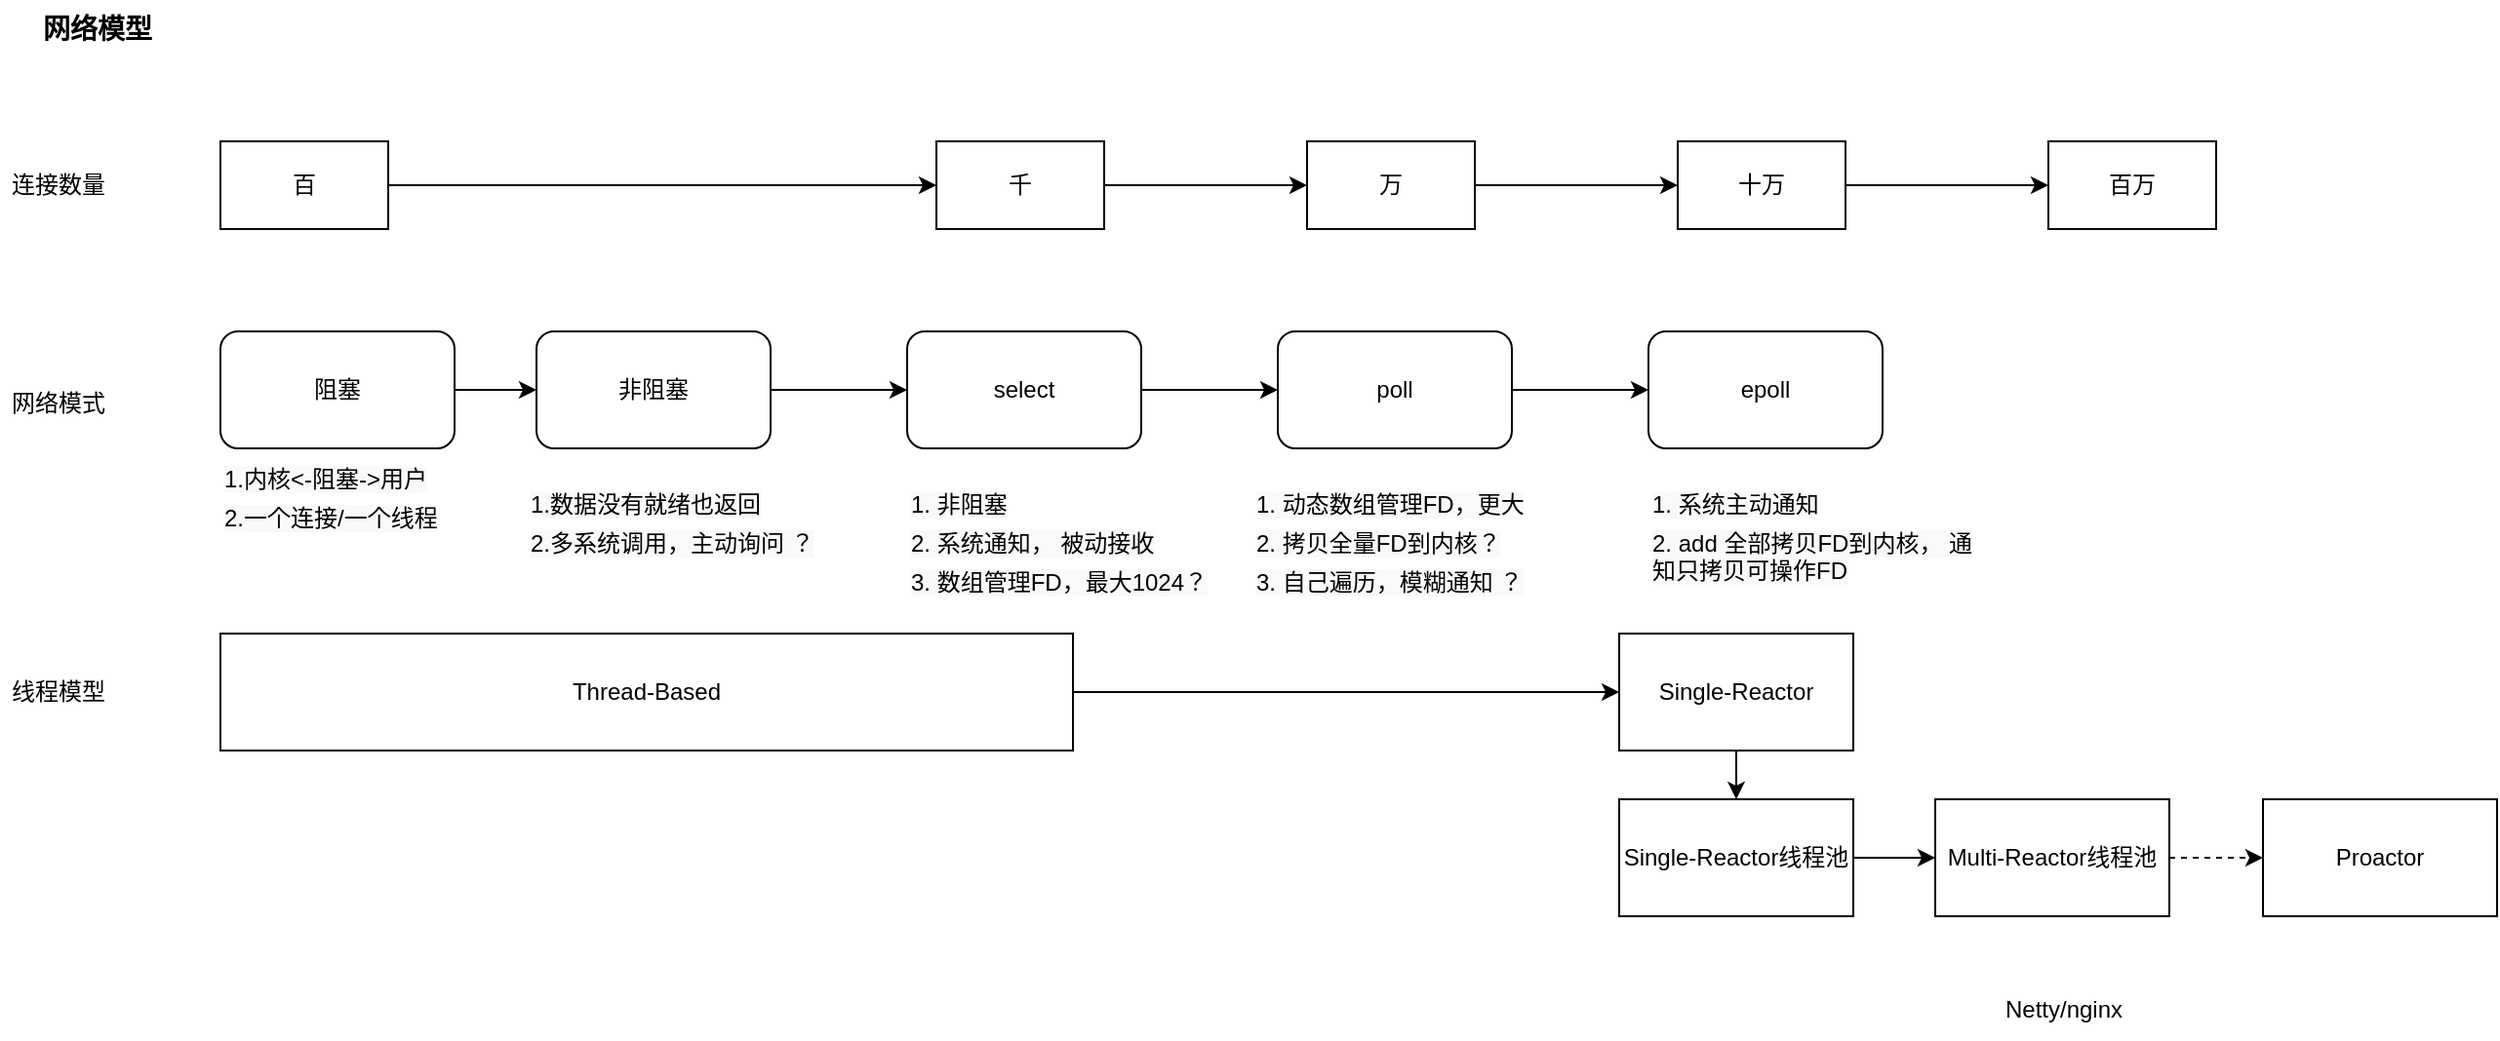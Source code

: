 <mxfile version="16.1.4" type="github">
  <diagram id="zkHH4lNyJOunWJnXihKx" name="Page-1">
    <mxGraphModel dx="1773" dy="2308" grid="1" gridSize="10" guides="1" tooltips="1" connect="1" arrows="1" fold="1" page="1" pageScale="1" pageWidth="827" pageHeight="1169" math="0" shadow="0">
      <root>
        <mxCell id="0" />
        <mxCell id="1" parent="0" />
        <mxCell id="2FW1nSV9Auo8muswOH_S-40" value="redis 4.0" style="text;html=1;strokeColor=none;fillColor=none;align=center;verticalAlign=middle;whiteSpace=wrap;rounded=0;" vertex="1" parent="1">
          <mxGeometry x="872" y="515" width="60" height="30" as="geometry" />
        </mxCell>
        <mxCell id="2FW1nSV9Auo8muswOH_S-11" value="&lt;span style=&quot;color: rgb(0, 0, 0); font-family: helvetica; font-size: 12px; font-style: normal; font-weight: normal; letter-spacing: normal; text-align: center; text-indent: 0px; text-transform: none; word-spacing: 0px; background-color: rgb(248, 249, 250); text-decoration: none; display: inline; float: none;&quot;&gt;1.内核&amp;lt;-阻塞-&amp;gt;用户&lt;/span&gt;" style="text;whiteSpace=wrap;html=1;" vertex="1" parent="1">
          <mxGeometry x="93" y="392" width="130" height="30" as="geometry" />
        </mxCell>
        <mxCell id="2FW1nSV9Auo8muswOH_S-12" value="&lt;span style=&quot;color: rgb(0 , 0 , 0) ; font-family: &amp;#34;helvetica&amp;#34; ; font-size: 12px ; font-style: normal ; font-weight: normal ; letter-spacing: normal ; text-align: center ; text-indent: 0px ; text-transform: none ; word-spacing: 0px ; background-color: rgb(248 , 249 , 250) ; text-decoration: none ; display: inline ; float: none&quot;&gt;2.一个连接/一个线程&lt;/span&gt;" style="text;whiteSpace=wrap;html=1;" vertex="1" parent="1">
          <mxGeometry x="93" y="412" width="130" height="30" as="geometry" />
        </mxCell>
        <mxCell id="2FW1nSV9Auo8muswOH_S-1" value="连接数量" style="text;html=1;strokeColor=none;fillColor=none;align=center;verticalAlign=middle;whiteSpace=wrap;rounded=0;" vertex="1" parent="1">
          <mxGeometry x="-20" y="240" width="60" height="30" as="geometry" />
        </mxCell>
        <mxCell id="2FW1nSV9Auo8muswOH_S-33" style="edgeStyle=orthogonalEdgeStyle;rounded=0;orthogonalLoop=1;jettySize=auto;html=1;exitX=1;exitY=0.5;exitDx=0;exitDy=0;" edge="1" parent="1" source="2FW1nSV9Auo8muswOH_S-3" target="2FW1nSV9Auo8muswOH_S-4">
          <mxGeometry relative="1" as="geometry" />
        </mxCell>
        <mxCell id="2FW1nSV9Auo8muswOH_S-3" value="百" style="rounded=0;whiteSpace=wrap;html=1;" vertex="1" parent="1">
          <mxGeometry x="93" y="232.5" width="86" height="45" as="geometry" />
        </mxCell>
        <mxCell id="2FW1nSV9Auo8muswOH_S-34" style="edgeStyle=orthogonalEdgeStyle;rounded=0;orthogonalLoop=1;jettySize=auto;html=1;exitX=1;exitY=0.5;exitDx=0;exitDy=0;" edge="1" parent="1" source="2FW1nSV9Auo8muswOH_S-4" target="2FW1nSV9Auo8muswOH_S-5">
          <mxGeometry relative="1" as="geometry" />
        </mxCell>
        <mxCell id="2FW1nSV9Auo8muswOH_S-4" value="千" style="rounded=0;whiteSpace=wrap;html=1;" vertex="1" parent="1">
          <mxGeometry x="460" y="232.5" width="86" height="45" as="geometry" />
        </mxCell>
        <mxCell id="2FW1nSV9Auo8muswOH_S-35" style="edgeStyle=orthogonalEdgeStyle;rounded=0;orthogonalLoop=1;jettySize=auto;html=1;exitX=1;exitY=0.5;exitDx=0;exitDy=0;" edge="1" parent="1" source="2FW1nSV9Auo8muswOH_S-5" target="2FW1nSV9Auo8muswOH_S-6">
          <mxGeometry relative="1" as="geometry" />
        </mxCell>
        <mxCell id="2FW1nSV9Auo8muswOH_S-5" value="万" style="rounded=0;whiteSpace=wrap;html=1;" vertex="1" parent="1">
          <mxGeometry x="650" y="232.5" width="86" height="45" as="geometry" />
        </mxCell>
        <mxCell id="2FW1nSV9Auo8muswOH_S-36" style="edgeStyle=orthogonalEdgeStyle;rounded=0;orthogonalLoop=1;jettySize=auto;html=1;exitX=1;exitY=0.5;exitDx=0;exitDy=0;" edge="1" parent="1" source="2FW1nSV9Auo8muswOH_S-6" target="2FW1nSV9Auo8muswOH_S-7">
          <mxGeometry relative="1" as="geometry" />
        </mxCell>
        <mxCell id="2FW1nSV9Auo8muswOH_S-6" value="十万" style="rounded=0;whiteSpace=wrap;html=1;" vertex="1" parent="1">
          <mxGeometry x="840" y="232.5" width="86" height="45" as="geometry" />
        </mxCell>
        <mxCell id="2FW1nSV9Auo8muswOH_S-7" value="百万" style="rounded=0;whiteSpace=wrap;html=1;" vertex="1" parent="1">
          <mxGeometry x="1030" y="232.5" width="86" height="45" as="geometry" />
        </mxCell>
        <mxCell id="2FW1nSV9Auo8muswOH_S-31" style="edgeStyle=orthogonalEdgeStyle;rounded=0;orthogonalLoop=1;jettySize=auto;html=1;exitX=1;exitY=0.5;exitDx=0;exitDy=0;" edge="1" parent="1" source="2FW1nSV9Auo8muswOH_S-8" target="2FW1nSV9Auo8muswOH_S-10">
          <mxGeometry relative="1" as="geometry" />
        </mxCell>
        <mxCell id="2FW1nSV9Auo8muswOH_S-8" value="阻塞&lt;br&gt;" style="rounded=1;whiteSpace=wrap;html=1;" vertex="1" parent="1">
          <mxGeometry x="93" y="330" width="120" height="60" as="geometry" />
        </mxCell>
        <mxCell id="2FW1nSV9Auo8muswOH_S-9" value="网络模式" style="text;html=1;strokeColor=none;fillColor=none;align=center;verticalAlign=middle;whiteSpace=wrap;rounded=0;" vertex="1" parent="1">
          <mxGeometry x="-20" y="352" width="60" height="30" as="geometry" />
        </mxCell>
        <mxCell id="2FW1nSV9Auo8muswOH_S-19" style="edgeStyle=orthogonalEdgeStyle;rounded=0;orthogonalLoop=1;jettySize=auto;html=1;exitX=1;exitY=0.5;exitDx=0;exitDy=0;" edge="1" parent="1" source="2FW1nSV9Auo8muswOH_S-10" target="2FW1nSV9Auo8muswOH_S-18">
          <mxGeometry relative="1" as="geometry" />
        </mxCell>
        <mxCell id="2FW1nSV9Auo8muswOH_S-10" value="非阻塞" style="rounded=1;whiteSpace=wrap;html=1;" vertex="1" parent="1">
          <mxGeometry x="255" y="330" width="120" height="60" as="geometry" />
        </mxCell>
        <mxCell id="2FW1nSV9Auo8muswOH_S-16" value="&lt;span style=&quot;color: rgb(0 , 0 , 0) ; font-family: &amp;#34;helvetica&amp;#34; ; font-size: 12px ; font-style: normal ; font-weight: normal ; letter-spacing: normal ; text-align: center ; text-indent: 0px ; text-transform: none ; word-spacing: 0px ; background-color: rgb(248 , 249 , 250) ; text-decoration: none ; display: inline ; float: none&quot;&gt;1.数据没有就绪也返回&lt;/span&gt;" style="text;whiteSpace=wrap;html=1;" vertex="1" parent="1">
          <mxGeometry x="250" y="405" width="130" height="30" as="geometry" />
        </mxCell>
        <mxCell id="2FW1nSV9Auo8muswOH_S-17" value="&lt;span style=&quot;color: rgb(0 , 0 , 0) ; font-family: &amp;#34;helvetica&amp;#34; ; font-size: 12px ; font-style: normal ; font-weight: normal ; letter-spacing: normal ; text-align: center ; text-indent: 0px ; text-transform: none ; word-spacing: 0px ; background-color: rgb(248 , 249 , 250) ; text-decoration: none ; display: inline ; float: none&quot;&gt;2.多系统调用，主动询问 ？&lt;/span&gt;" style="text;whiteSpace=wrap;html=1;" vertex="1" parent="1">
          <mxGeometry x="250" y="425" width="152" height="30" as="geometry" />
        </mxCell>
        <mxCell id="2FW1nSV9Auo8muswOH_S-23" style="edgeStyle=orthogonalEdgeStyle;rounded=0;orthogonalLoop=1;jettySize=auto;html=1;exitX=1;exitY=0.5;exitDx=0;exitDy=0;" edge="1" parent="1" source="2FW1nSV9Auo8muswOH_S-18" target="2FW1nSV9Auo8muswOH_S-22">
          <mxGeometry relative="1" as="geometry" />
        </mxCell>
        <mxCell id="2FW1nSV9Auo8muswOH_S-18" value="select" style="rounded=1;whiteSpace=wrap;html=1;" vertex="1" parent="1">
          <mxGeometry x="445" y="330" width="120" height="60" as="geometry" />
        </mxCell>
        <mxCell id="2FW1nSV9Auo8muswOH_S-20" value="&lt;span style=&quot;color: rgb(0 , 0 , 0) ; font-family: &amp;#34;helvetica&amp;#34; ; font-size: 12px ; font-style: normal ; font-weight: normal ; letter-spacing: normal ; text-align: center ; text-indent: 0px ; text-transform: none ; word-spacing: 0px ; background-color: rgb(248 , 249 , 250) ; text-decoration: none ; display: inline ; float: none&quot;&gt;1. 非阻塞&lt;br&gt;&lt;br&gt;&lt;/span&gt;" style="text;whiteSpace=wrap;html=1;" vertex="1" parent="1">
          <mxGeometry x="445" y="405" width="130" height="30" as="geometry" />
        </mxCell>
        <mxCell id="2FW1nSV9Auo8muswOH_S-21" value="&lt;span style=&quot;color: rgb(0 , 0 , 0) ; font-family: &amp;#34;helvetica&amp;#34; ; font-size: 12px ; font-style: normal ; font-weight: normal ; letter-spacing: normal ; text-align: center ; text-indent: 0px ; text-transform: none ; word-spacing: 0px ; background-color: rgb(248 , 249 , 250) ; text-decoration: none ; display: inline ; float: none&quot;&gt;2. 系统通知， 被动接收&lt;br&gt;&lt;/span&gt;" style="text;whiteSpace=wrap;html=1;" vertex="1" parent="1">
          <mxGeometry x="445" y="425" width="130" height="30" as="geometry" />
        </mxCell>
        <mxCell id="2FW1nSV9Auo8muswOH_S-29" style="edgeStyle=orthogonalEdgeStyle;rounded=0;orthogonalLoop=1;jettySize=auto;html=1;exitX=1;exitY=0.5;exitDx=0;exitDy=0;" edge="1" parent="1" source="2FW1nSV9Auo8muswOH_S-22" target="2FW1nSV9Auo8muswOH_S-28">
          <mxGeometry relative="1" as="geometry" />
        </mxCell>
        <mxCell id="2FW1nSV9Auo8muswOH_S-22" value="poll" style="rounded=1;whiteSpace=wrap;html=1;" vertex="1" parent="1">
          <mxGeometry x="635" y="330" width="120" height="60" as="geometry" />
        </mxCell>
        <mxCell id="2FW1nSV9Auo8muswOH_S-24" value="&lt;span style=&quot;color: rgb(0 , 0 , 0) ; font-family: &amp;#34;helvetica&amp;#34; ; font-size: 12px ; font-style: normal ; font-weight: normal ; letter-spacing: normal ; text-align: center ; text-indent: 0px ; text-transform: none ; word-spacing: 0px ; background-color: rgb(248 , 249 , 250) ; text-decoration: none ; display: inline ; float: none&quot;&gt;3. 数组管理FD，最大1024？&lt;br&gt;&lt;/span&gt;" style="text;whiteSpace=wrap;html=1;" vertex="1" parent="1">
          <mxGeometry x="445" y="445" width="157" height="30" as="geometry" />
        </mxCell>
        <mxCell id="2FW1nSV9Auo8muswOH_S-25" value="&lt;span style=&quot;color: rgb(0 , 0 , 0) ; font-family: &amp;#34;helvetica&amp;#34; ; font-size: 12px ; font-style: normal ; font-weight: normal ; letter-spacing: normal ; text-align: center ; text-indent: 0px ; text-transform: none ; word-spacing: 0px ; background-color: rgb(248 , 249 , 250) ; text-decoration: none ; display: inline ; float: none&quot;&gt;1. 动态数组管理FD，更大&lt;br&gt;&lt;/span&gt;" style="text;whiteSpace=wrap;html=1;" vertex="1" parent="1">
          <mxGeometry x="621.5" y="405" width="147" height="30" as="geometry" />
        </mxCell>
        <mxCell id="2FW1nSV9Auo8muswOH_S-26" value="&lt;span style=&quot;color: rgb(0 , 0 , 0) ; font-family: &amp;#34;helvetica&amp;#34; ; font-size: 12px ; font-style: normal ; font-weight: normal ; letter-spacing: normal ; text-align: center ; text-indent: 0px ; text-transform: none ; word-spacing: 0px ; background-color: rgb(248 , 249 , 250) ; text-decoration: none ; display: inline ; float: none&quot;&gt;2. 拷贝全量FD到内核？&lt;br&gt;&lt;/span&gt;" style="text;whiteSpace=wrap;html=1;" vertex="1" parent="1">
          <mxGeometry x="621.5" y="425" width="147" height="30" as="geometry" />
        </mxCell>
        <mxCell id="2FW1nSV9Auo8muswOH_S-27" value="&lt;span style=&quot;color: rgb(0 , 0 , 0) ; font-family: &amp;#34;helvetica&amp;#34; ; font-size: 12px ; font-style: normal ; font-weight: normal ; letter-spacing: normal ; text-align: center ; text-indent: 0px ; text-transform: none ; word-spacing: 0px ; background-color: rgb(248 , 249 , 250) ; text-decoration: none ; display: inline ; float: none&quot;&gt;3. 自己遍历，模糊通知 ？&lt;br&gt;&lt;/span&gt;" style="text;whiteSpace=wrap;html=1;" vertex="1" parent="1">
          <mxGeometry x="621.5" y="445" width="147" height="30" as="geometry" />
        </mxCell>
        <mxCell id="2FW1nSV9Auo8muswOH_S-28" value="epoll" style="rounded=1;whiteSpace=wrap;html=1;" vertex="1" parent="1">
          <mxGeometry x="825" y="330" width="120" height="60" as="geometry" />
        </mxCell>
        <mxCell id="2FW1nSV9Auo8muswOH_S-30" value="&lt;span style=&quot;color: rgb(0 , 0 , 0) ; font-family: &amp;#34;helvetica&amp;#34; ; font-size: 12px ; font-style: normal ; font-weight: normal ; letter-spacing: normal ; text-align: center ; text-indent: 0px ; text-transform: none ; word-spacing: 0px ; background-color: rgb(248 , 249 , 250) ; text-decoration: none ; display: inline ; float: none&quot;&gt;1. 系统主动通知&lt;br&gt;&lt;/span&gt;" style="text;whiteSpace=wrap;html=1;" vertex="1" parent="1">
          <mxGeometry x="825" y="405" width="147" height="30" as="geometry" />
        </mxCell>
        <mxCell id="2FW1nSV9Auo8muswOH_S-32" value="线程模型" style="text;html=1;strokeColor=none;fillColor=none;align=center;verticalAlign=middle;whiteSpace=wrap;rounded=0;" vertex="1" parent="1">
          <mxGeometry x="-20" y="500" width="60" height="30" as="geometry" />
        </mxCell>
        <mxCell id="2FW1nSV9Auo8muswOH_S-37" value="&lt;span style=&quot;color: rgb(0 , 0 , 0) ; font-family: &amp;#34;helvetica&amp;#34; ; font-size: 12px ; font-style: normal ; font-weight: normal ; letter-spacing: normal ; text-align: center ; text-indent: 0px ; text-transform: none ; word-spacing: 0px ; background-color: rgb(248 , 249 , 250) ; text-decoration: none ; display: inline ; float: none&quot;&gt;2. add 全部拷贝FD到内核， 通知只拷贝可操作FD&lt;br&gt;&lt;/span&gt;" style="text;whiteSpace=wrap;html=1;" vertex="1" parent="1">
          <mxGeometry x="825" y="425" width="175" height="30" as="geometry" />
        </mxCell>
        <mxCell id="2FW1nSV9Auo8muswOH_S-47" style="edgeStyle=orthogonalEdgeStyle;rounded=0;orthogonalLoop=1;jettySize=auto;html=1;exitX=1;exitY=0.5;exitDx=0;exitDy=0;" edge="1" parent="1" source="2FW1nSV9Auo8muswOH_S-38" target="2FW1nSV9Auo8muswOH_S-39">
          <mxGeometry relative="1" as="geometry" />
        </mxCell>
        <mxCell id="2FW1nSV9Auo8muswOH_S-38" value="Thread-Based" style="rounded=0;whiteSpace=wrap;html=1;" vertex="1" parent="1">
          <mxGeometry x="93" y="485" width="437" height="60" as="geometry" />
        </mxCell>
        <mxCell id="2FW1nSV9Auo8muswOH_S-43" style="edgeStyle=orthogonalEdgeStyle;rounded=0;orthogonalLoop=1;jettySize=auto;html=1;exitX=0.5;exitY=1;exitDx=0;exitDy=0;" edge="1" parent="1" source="2FW1nSV9Auo8muswOH_S-39" target="2FW1nSV9Auo8muswOH_S-41">
          <mxGeometry relative="1" as="geometry" />
        </mxCell>
        <mxCell id="2FW1nSV9Auo8muswOH_S-39" value="Single-Reactor" style="rounded=0;whiteSpace=wrap;html=1;" vertex="1" parent="1">
          <mxGeometry x="810" y="485" width="120" height="60" as="geometry" />
        </mxCell>
        <mxCell id="2FW1nSV9Auo8muswOH_S-46" style="edgeStyle=orthogonalEdgeStyle;rounded=0;orthogonalLoop=1;jettySize=auto;html=1;exitX=1;exitY=0.5;exitDx=0;exitDy=0;" edge="1" parent="1" source="2FW1nSV9Auo8muswOH_S-41" target="2FW1nSV9Auo8muswOH_S-44">
          <mxGeometry relative="1" as="geometry" />
        </mxCell>
        <mxCell id="2FW1nSV9Auo8muswOH_S-41" value="Single-Reactor线程池" style="rounded=0;whiteSpace=wrap;html=1;" vertex="1" parent="1">
          <mxGeometry x="810" y="570" width="120" height="60" as="geometry" />
        </mxCell>
        <mxCell id="2FW1nSV9Auo8muswOH_S-49" style="edgeStyle=orthogonalEdgeStyle;rounded=0;orthogonalLoop=1;jettySize=auto;html=1;exitX=1;exitY=0.5;exitDx=0;exitDy=0;dashed=1;" edge="1" parent="1" source="2FW1nSV9Auo8muswOH_S-44" target="2FW1nSV9Auo8muswOH_S-48">
          <mxGeometry relative="1" as="geometry" />
        </mxCell>
        <mxCell id="2FW1nSV9Auo8muswOH_S-44" value="Multi-Reactor线程池" style="rounded=0;whiteSpace=wrap;html=1;" vertex="1" parent="1">
          <mxGeometry x="972" y="570" width="120" height="60" as="geometry" />
        </mxCell>
        <mxCell id="2FW1nSV9Auo8muswOH_S-45" value="Netty/nginx" style="text;html=1;strokeColor=none;fillColor=none;align=center;verticalAlign=middle;whiteSpace=wrap;rounded=0;" vertex="1" parent="1">
          <mxGeometry x="1008" y="663" width="60" height="30" as="geometry" />
        </mxCell>
        <mxCell id="2FW1nSV9Auo8muswOH_S-48" value="Proactor" style="rounded=0;whiteSpace=wrap;html=1;" vertex="1" parent="1">
          <mxGeometry x="1140" y="570" width="120" height="60" as="geometry" />
        </mxCell>
        <mxCell id="2FW1nSV9Auo8muswOH_S-50" value="&lt;b&gt;&lt;font style=&quot;font-size: 14px&quot;&gt;网络模型&lt;/font&gt;&lt;/b&gt;" style="text;html=1;strokeColor=none;fillColor=none;align=center;verticalAlign=middle;whiteSpace=wrap;rounded=0;" vertex="1" parent="1">
          <mxGeometry y="160" width="60" height="30" as="geometry" />
        </mxCell>
      </root>
    </mxGraphModel>
  </diagram>
</mxfile>
